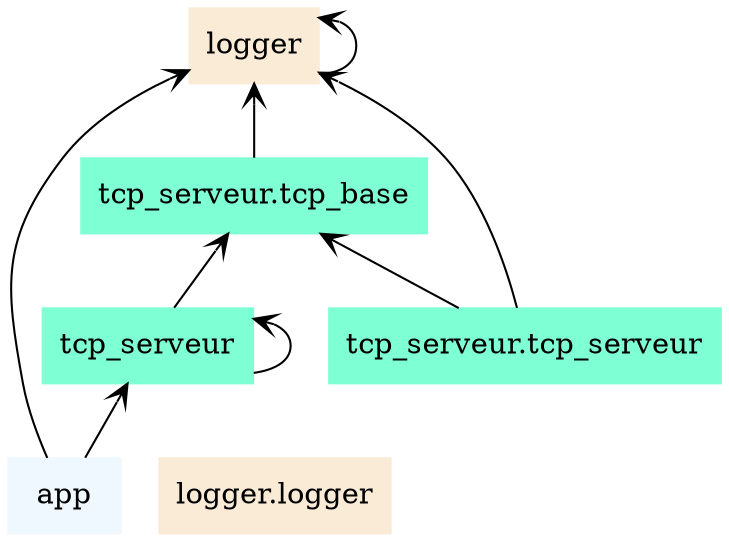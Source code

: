 digraph "packages_Nester" {
rankdir=BT
charset="utf-8"
"app" [color="aliceblue", label=<app>, shape="box", style="filled"];
"logger" [color="antiquewhite", label=<logger>, shape="box", style="filled"];
"logger.logger" [color="antiquewhite", label=<logger.logger>, shape="box", style="filled"];
"tcp_serveur" [color="aquamarine", label=<tcp_serveur>, shape="box", style="filled"];
"tcp_serveur.tcp_base" [color="aquamarine", label=<tcp_serveur.tcp_base>, shape="box", style="filled"];
"tcp_serveur.tcp_serveur" [color="aquamarine", label=<tcp_serveur.tcp_serveur>, shape="box", style="filled"];
"app" -> "logger" [arrowhead="open", arrowtail="none"];
"app" -> "tcp_serveur" [arrowhead="open", arrowtail="none"];
"logger" -> "logger" [arrowhead="open", arrowtail="none"];
"tcp_serveur" -> "tcp_serveur" [arrowhead="open", arrowtail="none"];
"tcp_serveur" -> "tcp_serveur.tcp_base" [arrowhead="open", arrowtail="none"];
"tcp_serveur.tcp_base" -> "logger" [arrowhead="open", arrowtail="none"];
"tcp_serveur.tcp_serveur" -> "logger" [arrowhead="open", arrowtail="none"];
"tcp_serveur.tcp_serveur" -> "tcp_serveur.tcp_base" [arrowhead="open", arrowtail="none"];
}
